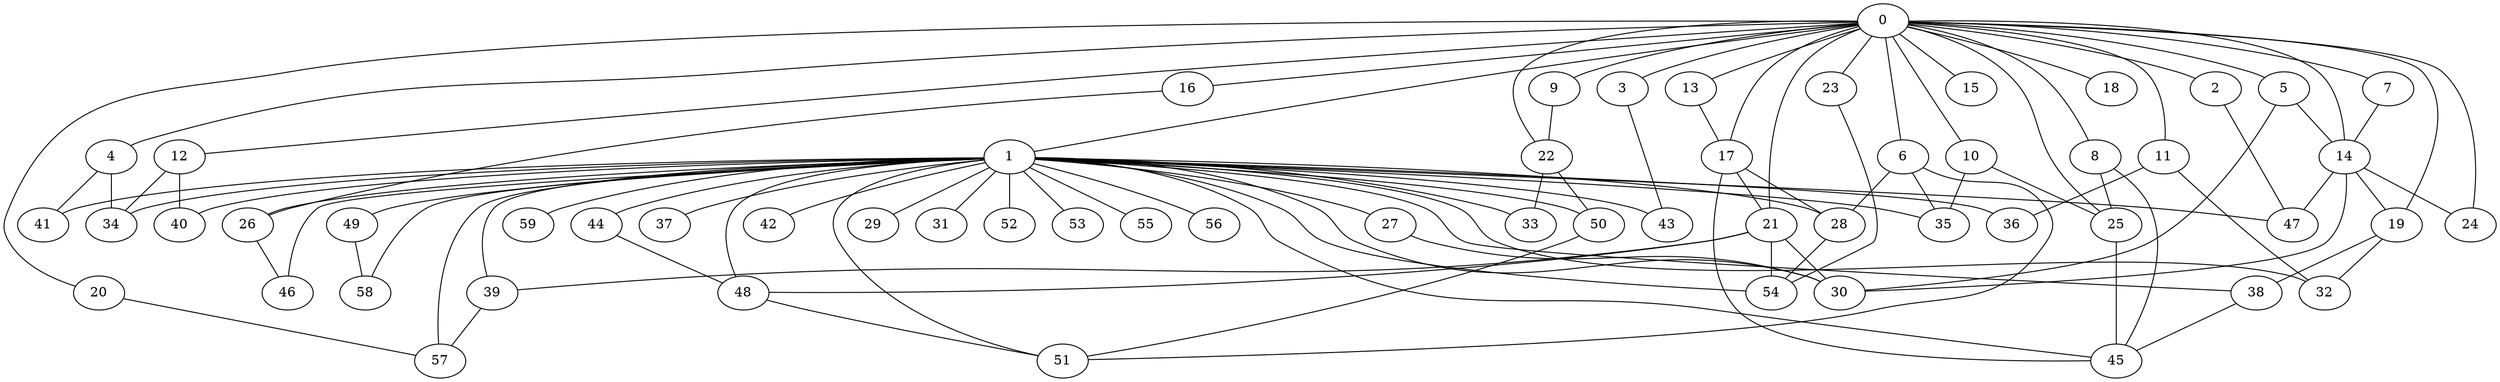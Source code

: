 
graph graphname {
    0 -- 1
0 -- 2
0 -- 3
0 -- 4
0 -- 5
0 -- 6
0 -- 7
0 -- 8
0 -- 9
0 -- 10
0 -- 11
0 -- 12
0 -- 13
0 -- 14
0 -- 15
0 -- 16
0 -- 17
0 -- 18
0 -- 19
0 -- 20
0 -- 21
0 -- 22
0 -- 23
0 -- 24
0 -- 25
1 -- 26
1 -- 27
1 -- 28
1 -- 29
1 -- 30
1 -- 31
1 -- 32
1 -- 33
1 -- 34
1 -- 35
1 -- 36
1 -- 37
1 -- 38
1 -- 39
1 -- 40
1 -- 41
1 -- 42
1 -- 43
1 -- 44
1 -- 45
1 -- 46
1 -- 47
1 -- 48
1 -- 49
1 -- 50
1 -- 51
1 -- 52
1 -- 53
1 -- 54
1 -- 55
1 -- 56
1 -- 57
1 -- 58
1 -- 59
2 -- 47
3 -- 43
4 -- 41
4 -- 34
5 -- 30
5 -- 14
6 -- 28
6 -- 35
6 -- 51
7 -- 14
8 -- 25
8 -- 45
9 -- 22
10 -- 35
10 -- 25
11 -- 32
11 -- 36
12 -- 40
12 -- 34
13 -- 17
14 -- 30
14 -- 47
14 -- 19
14 -- 24
16 -- 26
17 -- 28
17 -- 45
17 -- 21
19 -- 32
19 -- 38
20 -- 57
21 -- 54
21 -- 39
21 -- 48
21 -- 30
22 -- 50
22 -- 33
23 -- 54
25 -- 45
26 -- 46
27 -- 30
28 -- 54
38 -- 45
39 -- 57
44 -- 48
48 -- 51
49 -- 58
50 -- 51

}
